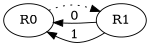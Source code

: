 digraph G {
  size="1";
  rankdir=LR;
  edge[style=dotted];
  R0 -> R1;
  edge[style=filled,label="0"];
  R1 -> R0;
  edge[label="1"];
  R1 -> R0;
}
